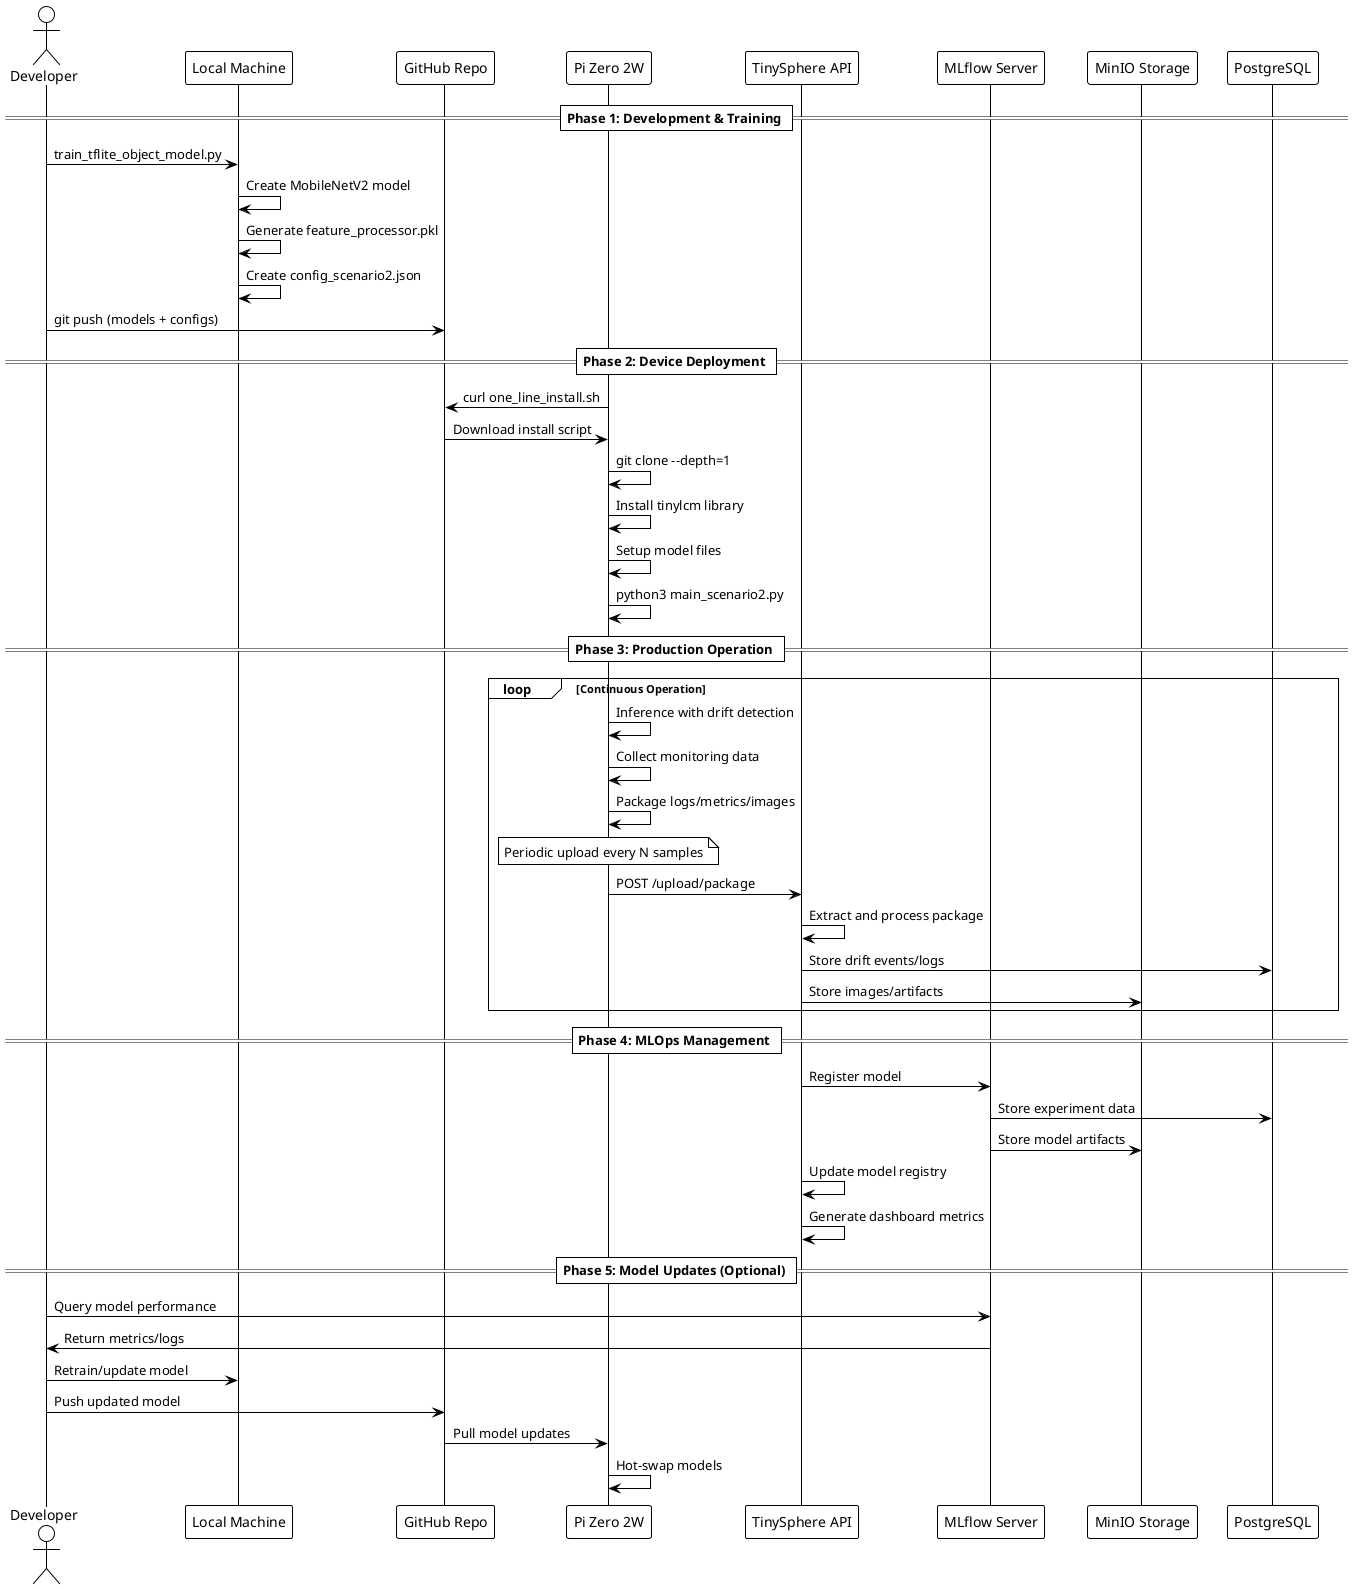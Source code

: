 @startuml Complete TinyLCM Workflow
!theme plain
skinparam backgroundColor white
skinparam actorBackgroundColor white
skinparam participantBackgroundColor white
skinparam participantBorderColor black
skinparam sequenceArrowColor black

actor "Developer" as Dev
participant "Local Machine" as Local
participant "GitHub Repo" as GitHub
participant "Pi Zero 2W" as Device
participant "TinySphere API" as TinySphere
participant "MLflow Server" as MLflow
participant "MinIO Storage" as MinIO
participant "PostgreSQL" as DB

== Phase 1: Development & Training ==
Dev -> Local: train_tflite_object_model.py
Local -> Local: Create MobileNetV2 model
Local -> Local: Generate feature_processor.pkl
Local -> Local: Create config_scenario2.json
Dev -> GitHub: git push (models + configs)

== Phase 2: Device Deployment ==
Device -> GitHub: curl one_line_install.sh
GitHub -> Device: Download install script
Device -> Device: git clone --depth=1
Device -> Device: Install tinylcm library
Device -> Device: Setup model files
Device -> Device: python3 main_scenario2.py

== Phase 3: Production Operation ==
loop Continuous Operation
    Device -> Device: Inference with drift detection
    Device -> Device: Collect monitoring data
    Device -> Device: Package logs/metrics/images
    note over Device: Periodic upload every N samples
    Device -> TinySphere: POST /upload/package
    TinySphere -> TinySphere: Extract and process package
    TinySphere -> DB: Store drift events/logs
    TinySphere -> MinIO: Store images/artifacts
end

== Phase 4: MLOps Management ==
TinySphere -> MLflow: Register model
MLflow -> DB: Store experiment data
MLflow -> MinIO: Store model artifacts
TinySphere -> TinySphere: Update model registry
TinySphere -> TinySphere: Generate dashboard metrics

== Phase 5: Model Updates (Optional) ==
Dev -> MLflow: Query model performance
MLflow -> Dev: Return metrics/logs
Dev -> Local: Retrain/update model
Dev -> GitHub: Push updated model
GitHub -> Device: Pull model updates
Device -> Device: Hot-swap models

@enduml